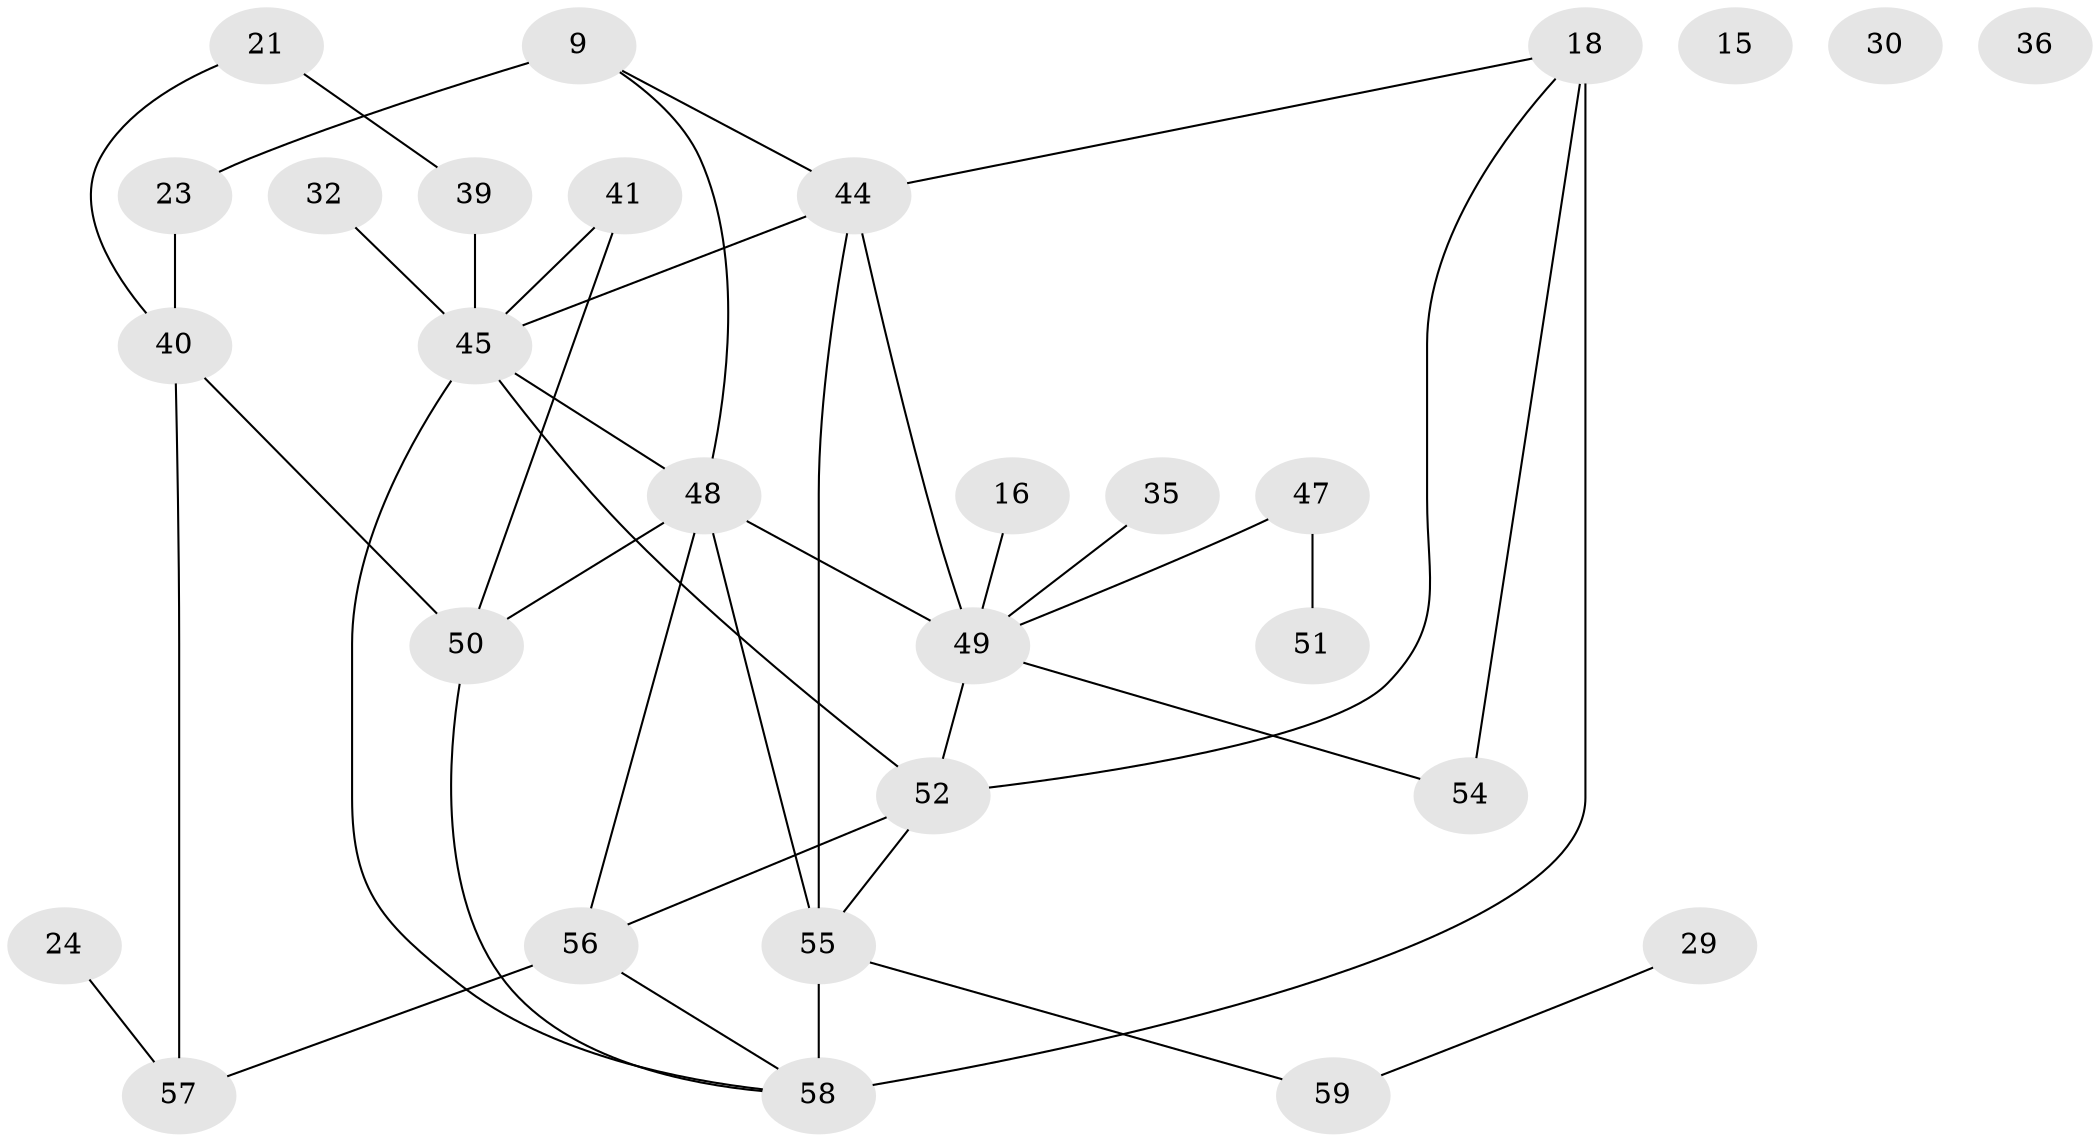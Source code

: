 // original degree distribution, {2: 0.1864406779661017, 3: 0.2542372881355932, 4: 0.22033898305084745, 1: 0.1694915254237288, 0: 0.05084745762711865, 7: 0.01694915254237288, 5: 0.1016949152542373}
// Generated by graph-tools (version 1.1) at 2025/39/03/09/25 04:39:40]
// undirected, 29 vertices, 41 edges
graph export_dot {
graph [start="1"]
  node [color=gray90,style=filled];
  9;
  15;
  16;
  18 [super="+11"];
  21;
  23 [super="+19"];
  24;
  29;
  30;
  32;
  35;
  36;
  39;
  40 [super="+27"];
  41;
  44 [super="+4+3"];
  45 [super="+28+26+42"];
  47;
  48 [super="+46"];
  49 [super="+33"];
  50 [super="+7"];
  51;
  52 [super="+25+31"];
  54;
  55 [super="+13"];
  56 [super="+43"];
  57 [super="+53"];
  58 [super="+37+14"];
  59 [super="+1+6"];
  9 -- 23 [weight=2];
  9 -- 48;
  9 -- 44;
  16 -- 49;
  18 -- 44;
  18 -- 54 [weight=2];
  18 -- 58 [weight=3];
  18 -- 52;
  21 -- 39;
  21 -- 40;
  23 -- 40 [weight=3];
  24 -- 57;
  29 -- 59;
  32 -- 45;
  35 -- 49;
  39 -- 45;
  40 -- 50;
  40 -- 57 [weight=2];
  41 -- 50;
  41 -- 45;
  44 -- 55;
  44 -- 45;
  44 -- 49;
  45 -- 52;
  45 -- 48 [weight=2];
  45 -- 58;
  47 -- 49;
  47 -- 51;
  48 -- 49 [weight=2];
  48 -- 50;
  48 -- 55;
  48 -- 56;
  49 -- 54;
  49 -- 52;
  50 -- 58 [weight=2];
  52 -- 55;
  52 -- 56;
  55 -- 59;
  55 -- 58 [weight=2];
  56 -- 57 [weight=2];
  56 -- 58;
}
